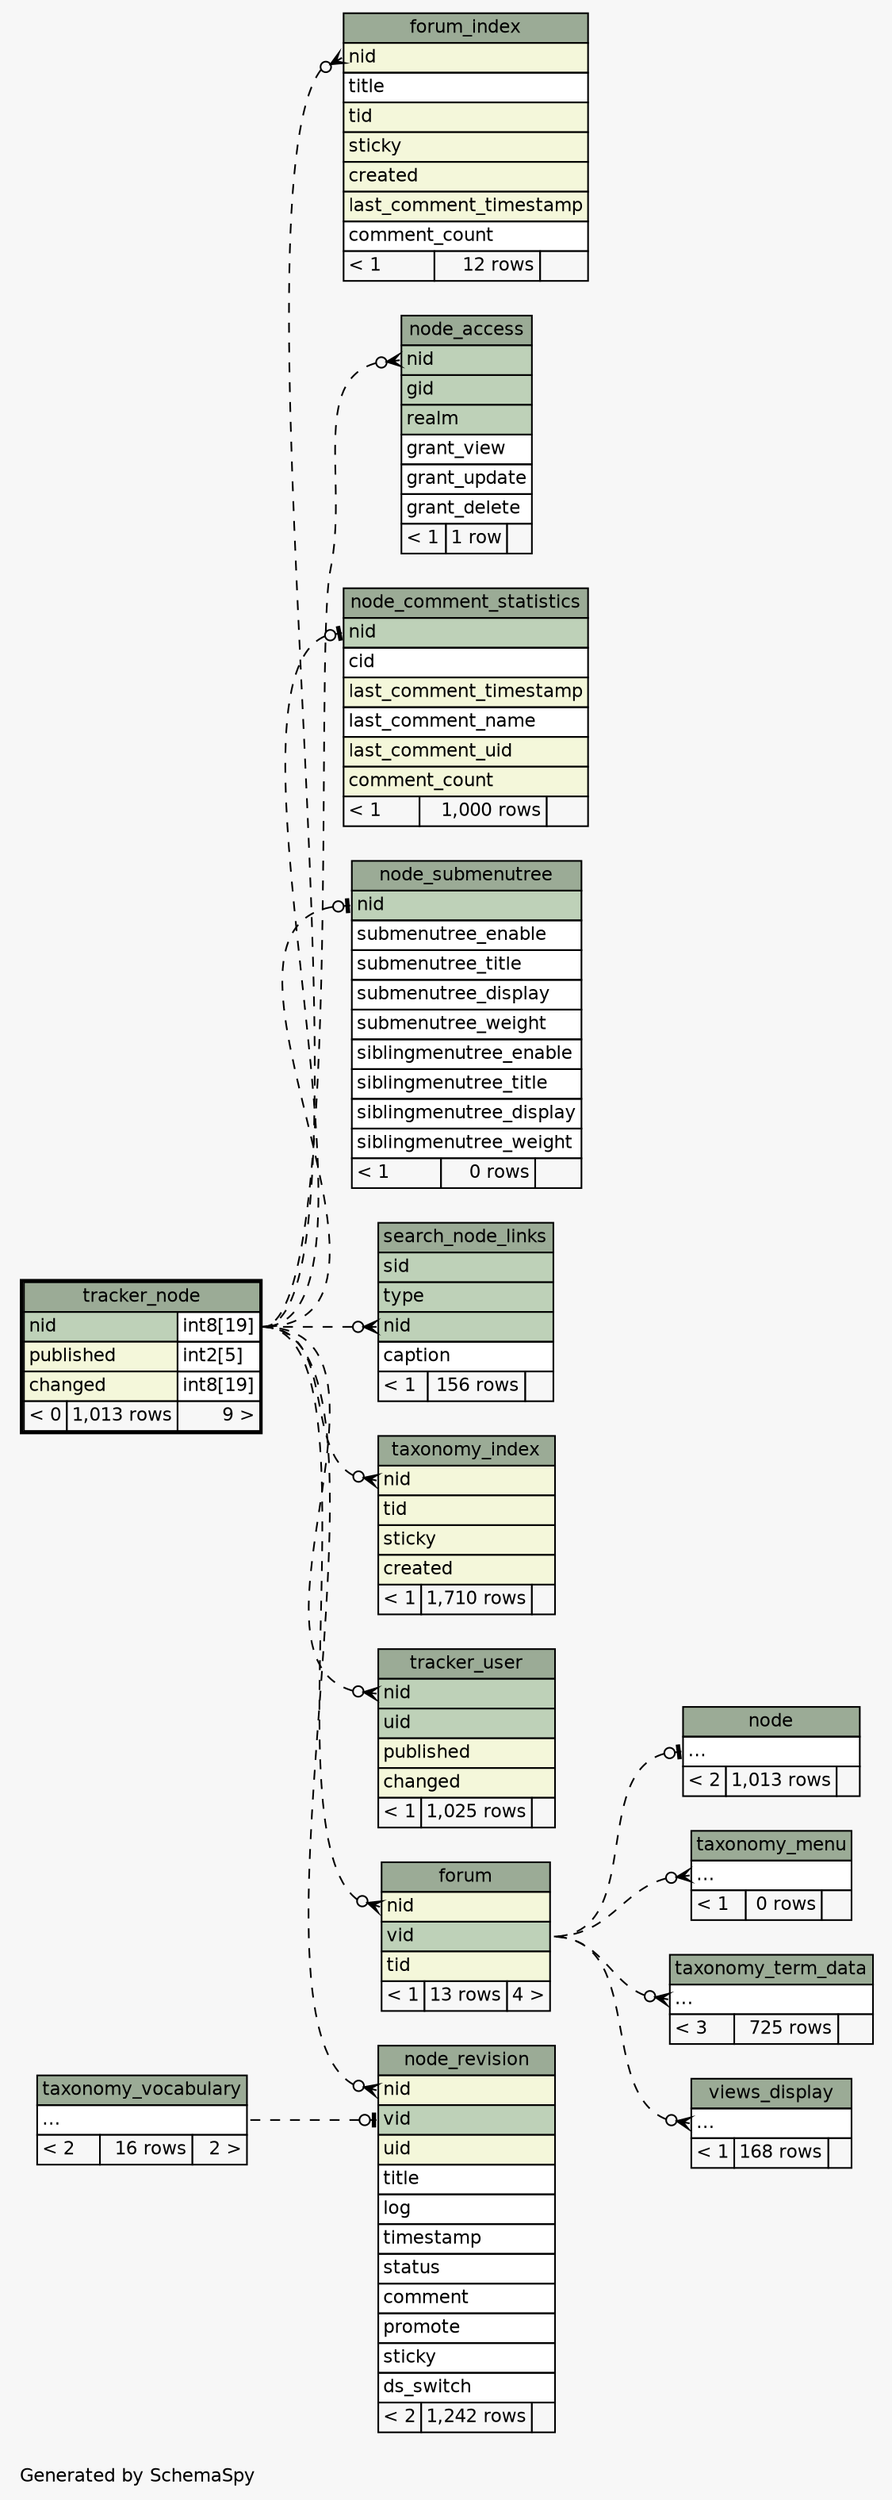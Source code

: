 // dot 2.30.1 on Mac OS X 10.8.3
// SchemaSpy rev 590
digraph "impliedTwoDegreesRelationshipsDiagram" {
  graph [
    rankdir="RL"
    bgcolor="#f7f7f7"
    label="\nGenerated by SchemaSpy"
    labeljust="l"
    nodesep="0.18"
    ranksep="0.46"
    fontname="Helvetica"
    fontsize="11"
  ];
  node [
    fontname="Helvetica"
    fontsize="11"
    shape="plaintext"
  ];
  edge [
    arrowsize="0.8"
  ];
  "forum":"nid":w -> "tracker_node":"nid.type":e [arrowhead=none dir=back arrowtail=crowodot style=dashed];
  "forum_index":"nid":w -> "tracker_node":"nid.type":e [arrowhead=none dir=back arrowtail=crowodot style=dashed];
  "node":"elipses":w -> "forum":"vid":e [arrowhead=none dir=back arrowtail=teeodot style=dashed];
  "node_access":"nid":w -> "tracker_node":"nid.type":e [arrowhead=none dir=back arrowtail=crowodot style=dashed];
  "node_comment_statistics":"nid":w -> "tracker_node":"nid.type":e [arrowhead=none dir=back arrowtail=teeodot style=dashed];
  "node_revision":"nid":w -> "tracker_node":"nid.type":e [arrowhead=none dir=back arrowtail=crowodot style=dashed];
  "node_revision":"vid":w -> "taxonomy_vocabulary":"elipses":e [arrowhead=none dir=back arrowtail=teeodot style=dashed];
  "node_submenutree":"nid":w -> "tracker_node":"nid.type":e [arrowhead=none dir=back arrowtail=teeodot style=dashed];
  "search_node_links":"nid":w -> "tracker_node":"nid.type":e [arrowhead=none dir=back arrowtail=crowodot style=dashed];
  "taxonomy_index":"nid":w -> "tracker_node":"nid.type":e [arrowhead=none dir=back arrowtail=crowodot style=dashed];
  "taxonomy_menu":"elipses":w -> "forum":"vid":e [arrowhead=none dir=back arrowtail=crowodot style=dashed];
  "taxonomy_term_data":"elipses":w -> "forum":"vid":e [arrowhead=none dir=back arrowtail=crowodot style=dashed];
  "tracker_user":"nid":w -> "tracker_node":"nid.type":e [arrowhead=none dir=back arrowtail=crowodot style=dashed];
  "views_display":"elipses":w -> "forum":"vid":e [arrowhead=none dir=back arrowtail=crowodot style=dashed];
  "forum" [
    label=<
    <TABLE BORDER="0" CELLBORDER="1" CELLSPACING="0" BGCOLOR="#ffffff">
      <TR><TD COLSPAN="3" BGCOLOR="#9bab96" ALIGN="CENTER">forum</TD></TR>
      <TR><TD PORT="nid" COLSPAN="3" BGCOLOR="#f4f7da" ALIGN="LEFT">nid</TD></TR>
      <TR><TD PORT="vid" COLSPAN="3" BGCOLOR="#bed1b8" ALIGN="LEFT">vid</TD></TR>
      <TR><TD PORT="tid" COLSPAN="3" BGCOLOR="#f4f7da" ALIGN="LEFT">tid</TD></TR>
      <TR><TD ALIGN="LEFT" BGCOLOR="#f7f7f7">&lt; 1</TD><TD ALIGN="RIGHT" BGCOLOR="#f7f7f7">13 rows</TD><TD ALIGN="RIGHT" BGCOLOR="#f7f7f7">4 &gt;</TD></TR>
    </TABLE>>
    URL="forum.html"
    tooltip="forum"
  ];
  "forum_index" [
    label=<
    <TABLE BORDER="0" CELLBORDER="1" CELLSPACING="0" BGCOLOR="#ffffff">
      <TR><TD COLSPAN="3" BGCOLOR="#9bab96" ALIGN="CENTER">forum_index</TD></TR>
      <TR><TD PORT="nid" COLSPAN="3" BGCOLOR="#f4f7da" ALIGN="LEFT">nid</TD></TR>
      <TR><TD PORT="title" COLSPAN="3" ALIGN="LEFT">title</TD></TR>
      <TR><TD PORT="tid" COLSPAN="3" BGCOLOR="#f4f7da" ALIGN="LEFT">tid</TD></TR>
      <TR><TD PORT="sticky" COLSPAN="3" BGCOLOR="#f4f7da" ALIGN="LEFT">sticky</TD></TR>
      <TR><TD PORT="created" COLSPAN="3" BGCOLOR="#f4f7da" ALIGN="LEFT">created</TD></TR>
      <TR><TD PORT="last_comment_timestamp" COLSPAN="3" BGCOLOR="#f4f7da" ALIGN="LEFT">last_comment_timestamp</TD></TR>
      <TR><TD PORT="comment_count" COLSPAN="3" ALIGN="LEFT">comment_count</TD></TR>
      <TR><TD ALIGN="LEFT" BGCOLOR="#f7f7f7">&lt; 1</TD><TD ALIGN="RIGHT" BGCOLOR="#f7f7f7">12 rows</TD><TD ALIGN="RIGHT" BGCOLOR="#f7f7f7">  </TD></TR>
    </TABLE>>
    URL="forum_index.html"
    tooltip="forum_index"
  ];
  "node" [
    label=<
    <TABLE BORDER="0" CELLBORDER="1" CELLSPACING="0" BGCOLOR="#ffffff">
      <TR><TD COLSPAN="3" BGCOLOR="#9bab96" ALIGN="CENTER">node</TD></TR>
      <TR><TD PORT="elipses" COLSPAN="3" ALIGN="LEFT">...</TD></TR>
      <TR><TD ALIGN="LEFT" BGCOLOR="#f7f7f7">&lt; 2</TD><TD ALIGN="RIGHT" BGCOLOR="#f7f7f7">1,013 rows</TD><TD ALIGN="RIGHT" BGCOLOR="#f7f7f7">  </TD></TR>
    </TABLE>>
    URL="node.html"
    tooltip="node"
  ];
  "node_access" [
    label=<
    <TABLE BORDER="0" CELLBORDER="1" CELLSPACING="0" BGCOLOR="#ffffff">
      <TR><TD COLSPAN="3" BGCOLOR="#9bab96" ALIGN="CENTER">node_access</TD></TR>
      <TR><TD PORT="nid" COLSPAN="3" BGCOLOR="#bed1b8" ALIGN="LEFT">nid</TD></TR>
      <TR><TD PORT="gid" COLSPAN="3" BGCOLOR="#bed1b8" ALIGN="LEFT">gid</TD></TR>
      <TR><TD PORT="realm" COLSPAN="3" BGCOLOR="#bed1b8" ALIGN="LEFT">realm</TD></TR>
      <TR><TD PORT="grant_view" COLSPAN="3" ALIGN="LEFT">grant_view</TD></TR>
      <TR><TD PORT="grant_update" COLSPAN="3" ALIGN="LEFT">grant_update</TD></TR>
      <TR><TD PORT="grant_delete" COLSPAN="3" ALIGN="LEFT">grant_delete</TD></TR>
      <TR><TD ALIGN="LEFT" BGCOLOR="#f7f7f7">&lt; 1</TD><TD ALIGN="RIGHT" BGCOLOR="#f7f7f7">1 row</TD><TD ALIGN="RIGHT" BGCOLOR="#f7f7f7">  </TD></TR>
    </TABLE>>
    URL="node_access.html"
    tooltip="node_access"
  ];
  "node_comment_statistics" [
    label=<
    <TABLE BORDER="0" CELLBORDER="1" CELLSPACING="0" BGCOLOR="#ffffff">
      <TR><TD COLSPAN="3" BGCOLOR="#9bab96" ALIGN="CENTER">node_comment_statistics</TD></TR>
      <TR><TD PORT="nid" COLSPAN="3" BGCOLOR="#bed1b8" ALIGN="LEFT">nid</TD></TR>
      <TR><TD PORT="cid" COLSPAN="3" ALIGN="LEFT">cid</TD></TR>
      <TR><TD PORT="last_comment_timestamp" COLSPAN="3" BGCOLOR="#f4f7da" ALIGN="LEFT">last_comment_timestamp</TD></TR>
      <TR><TD PORT="last_comment_name" COLSPAN="3" ALIGN="LEFT">last_comment_name</TD></TR>
      <TR><TD PORT="last_comment_uid" COLSPAN="3" BGCOLOR="#f4f7da" ALIGN="LEFT">last_comment_uid</TD></TR>
      <TR><TD PORT="comment_count" COLSPAN="3" BGCOLOR="#f4f7da" ALIGN="LEFT">comment_count</TD></TR>
      <TR><TD ALIGN="LEFT" BGCOLOR="#f7f7f7">&lt; 1</TD><TD ALIGN="RIGHT" BGCOLOR="#f7f7f7">1,000 rows</TD><TD ALIGN="RIGHT" BGCOLOR="#f7f7f7">  </TD></TR>
    </TABLE>>
    URL="node_comment_statistics.html"
    tooltip="node_comment_statistics"
  ];
  "node_revision" [
    label=<
    <TABLE BORDER="0" CELLBORDER="1" CELLSPACING="0" BGCOLOR="#ffffff">
      <TR><TD COLSPAN="3" BGCOLOR="#9bab96" ALIGN="CENTER">node_revision</TD></TR>
      <TR><TD PORT="nid" COLSPAN="3" BGCOLOR="#f4f7da" ALIGN="LEFT">nid</TD></TR>
      <TR><TD PORT="vid" COLSPAN="3" BGCOLOR="#bed1b8" ALIGN="LEFT">vid</TD></TR>
      <TR><TD PORT="uid" COLSPAN="3" BGCOLOR="#f4f7da" ALIGN="LEFT">uid</TD></TR>
      <TR><TD PORT="title" COLSPAN="3" ALIGN="LEFT">title</TD></TR>
      <TR><TD PORT="log" COLSPAN="3" ALIGN="LEFT">log</TD></TR>
      <TR><TD PORT="timestamp" COLSPAN="3" ALIGN="LEFT">timestamp</TD></TR>
      <TR><TD PORT="status" COLSPAN="3" ALIGN="LEFT">status</TD></TR>
      <TR><TD PORT="comment" COLSPAN="3" ALIGN="LEFT">comment</TD></TR>
      <TR><TD PORT="promote" COLSPAN="3" ALIGN="LEFT">promote</TD></TR>
      <TR><TD PORT="sticky" COLSPAN="3" ALIGN="LEFT">sticky</TD></TR>
      <TR><TD PORT="ds_switch" COLSPAN="3" ALIGN="LEFT">ds_switch</TD></TR>
      <TR><TD ALIGN="LEFT" BGCOLOR="#f7f7f7">&lt; 2</TD><TD ALIGN="RIGHT" BGCOLOR="#f7f7f7">1,242 rows</TD><TD ALIGN="RIGHT" BGCOLOR="#f7f7f7">  </TD></TR>
    </TABLE>>
    URL="node_revision.html"
    tooltip="node_revision"
  ];
  "node_submenutree" [
    label=<
    <TABLE BORDER="0" CELLBORDER="1" CELLSPACING="0" BGCOLOR="#ffffff">
      <TR><TD COLSPAN="3" BGCOLOR="#9bab96" ALIGN="CENTER">node_submenutree</TD></TR>
      <TR><TD PORT="nid" COLSPAN="3" BGCOLOR="#bed1b8" ALIGN="LEFT">nid</TD></TR>
      <TR><TD PORT="submenutree_enable" COLSPAN="3" ALIGN="LEFT">submenutree_enable</TD></TR>
      <TR><TD PORT="submenutree_title" COLSPAN="3" ALIGN="LEFT">submenutree_title</TD></TR>
      <TR><TD PORT="submenutree_display" COLSPAN="3" ALIGN="LEFT">submenutree_display</TD></TR>
      <TR><TD PORT="submenutree_weight" COLSPAN="3" ALIGN="LEFT">submenutree_weight</TD></TR>
      <TR><TD PORT="siblingmenutree_enable" COLSPAN="3" ALIGN="LEFT">siblingmenutree_enable</TD></TR>
      <TR><TD PORT="siblingmenutree_title" COLSPAN="3" ALIGN="LEFT">siblingmenutree_title</TD></TR>
      <TR><TD PORT="siblingmenutree_display" COLSPAN="3" ALIGN="LEFT">siblingmenutree_display</TD></TR>
      <TR><TD PORT="siblingmenutree_weight" COLSPAN="3" ALIGN="LEFT">siblingmenutree_weight</TD></TR>
      <TR><TD ALIGN="LEFT" BGCOLOR="#f7f7f7">&lt; 1</TD><TD ALIGN="RIGHT" BGCOLOR="#f7f7f7">0 rows</TD><TD ALIGN="RIGHT" BGCOLOR="#f7f7f7">  </TD></TR>
    </TABLE>>
    URL="node_submenutree.html"
    tooltip="node_submenutree"
  ];
  "search_node_links" [
    label=<
    <TABLE BORDER="0" CELLBORDER="1" CELLSPACING="0" BGCOLOR="#ffffff">
      <TR><TD COLSPAN="3" BGCOLOR="#9bab96" ALIGN="CENTER">search_node_links</TD></TR>
      <TR><TD PORT="sid" COLSPAN="3" BGCOLOR="#bed1b8" ALIGN="LEFT">sid</TD></TR>
      <TR><TD PORT="type" COLSPAN="3" BGCOLOR="#bed1b8" ALIGN="LEFT">type</TD></TR>
      <TR><TD PORT="nid" COLSPAN="3" BGCOLOR="#bed1b8" ALIGN="LEFT">nid</TD></TR>
      <TR><TD PORT="caption" COLSPAN="3" ALIGN="LEFT">caption</TD></TR>
      <TR><TD ALIGN="LEFT" BGCOLOR="#f7f7f7">&lt; 1</TD><TD ALIGN="RIGHT" BGCOLOR="#f7f7f7">156 rows</TD><TD ALIGN="RIGHT" BGCOLOR="#f7f7f7">  </TD></TR>
    </TABLE>>
    URL="search_node_links.html"
    tooltip="search_node_links"
  ];
  "taxonomy_index" [
    label=<
    <TABLE BORDER="0" CELLBORDER="1" CELLSPACING="0" BGCOLOR="#ffffff">
      <TR><TD COLSPAN="3" BGCOLOR="#9bab96" ALIGN="CENTER">taxonomy_index</TD></TR>
      <TR><TD PORT="nid" COLSPAN="3" BGCOLOR="#f4f7da" ALIGN="LEFT">nid</TD></TR>
      <TR><TD PORT="tid" COLSPAN="3" BGCOLOR="#f4f7da" ALIGN="LEFT">tid</TD></TR>
      <TR><TD PORT="sticky" COLSPAN="3" BGCOLOR="#f4f7da" ALIGN="LEFT">sticky</TD></TR>
      <TR><TD PORT="created" COLSPAN="3" BGCOLOR="#f4f7da" ALIGN="LEFT">created</TD></TR>
      <TR><TD ALIGN="LEFT" BGCOLOR="#f7f7f7">&lt; 1</TD><TD ALIGN="RIGHT" BGCOLOR="#f7f7f7">1,710 rows</TD><TD ALIGN="RIGHT" BGCOLOR="#f7f7f7">  </TD></TR>
    </TABLE>>
    URL="taxonomy_index.html"
    tooltip="taxonomy_index"
  ];
  "taxonomy_menu" [
    label=<
    <TABLE BORDER="0" CELLBORDER="1" CELLSPACING="0" BGCOLOR="#ffffff">
      <TR><TD COLSPAN="3" BGCOLOR="#9bab96" ALIGN="CENTER">taxonomy_menu</TD></TR>
      <TR><TD PORT="elipses" COLSPAN="3" ALIGN="LEFT">...</TD></TR>
      <TR><TD ALIGN="LEFT" BGCOLOR="#f7f7f7">&lt; 1</TD><TD ALIGN="RIGHT" BGCOLOR="#f7f7f7">0 rows</TD><TD ALIGN="RIGHT" BGCOLOR="#f7f7f7">  </TD></TR>
    </TABLE>>
    URL="taxonomy_menu.html"
    tooltip="taxonomy_menu"
  ];
  "taxonomy_term_data" [
    label=<
    <TABLE BORDER="0" CELLBORDER="1" CELLSPACING="0" BGCOLOR="#ffffff">
      <TR><TD COLSPAN="3" BGCOLOR="#9bab96" ALIGN="CENTER">taxonomy_term_data</TD></TR>
      <TR><TD PORT="elipses" COLSPAN="3" ALIGN="LEFT">...</TD></TR>
      <TR><TD ALIGN="LEFT" BGCOLOR="#f7f7f7">&lt; 3</TD><TD ALIGN="RIGHT" BGCOLOR="#f7f7f7">725 rows</TD><TD ALIGN="RIGHT" BGCOLOR="#f7f7f7">  </TD></TR>
    </TABLE>>
    URL="taxonomy_term_data.html"
    tooltip="taxonomy_term_data"
  ];
  "taxonomy_vocabulary" [
    label=<
    <TABLE BORDER="0" CELLBORDER="1" CELLSPACING="0" BGCOLOR="#ffffff">
      <TR><TD COLSPAN="3" BGCOLOR="#9bab96" ALIGN="CENTER">taxonomy_vocabulary</TD></TR>
      <TR><TD PORT="elipses" COLSPAN="3" ALIGN="LEFT">...</TD></TR>
      <TR><TD ALIGN="LEFT" BGCOLOR="#f7f7f7">&lt; 2</TD><TD ALIGN="RIGHT" BGCOLOR="#f7f7f7">16 rows</TD><TD ALIGN="RIGHT" BGCOLOR="#f7f7f7">2 &gt;</TD></TR>
    </TABLE>>
    URL="taxonomy_vocabulary.html"
    tooltip="taxonomy_vocabulary"
  ];
  "tracker_node" [
    label=<
    <TABLE BORDER="2" CELLBORDER="1" CELLSPACING="0" BGCOLOR="#ffffff">
      <TR><TD COLSPAN="3" BGCOLOR="#9bab96" ALIGN="CENTER">tracker_node</TD></TR>
      <TR><TD PORT="nid" COLSPAN="2" BGCOLOR="#bed1b8" ALIGN="LEFT">nid</TD><TD PORT="nid.type" ALIGN="LEFT">int8[19]</TD></TR>
      <TR><TD PORT="published" COLSPAN="2" BGCOLOR="#f4f7da" ALIGN="LEFT">published</TD><TD PORT="published.type" ALIGN="LEFT">int2[5]</TD></TR>
      <TR><TD PORT="changed" COLSPAN="2" BGCOLOR="#f4f7da" ALIGN="LEFT">changed</TD><TD PORT="changed.type" ALIGN="LEFT">int8[19]</TD></TR>
      <TR><TD ALIGN="LEFT" BGCOLOR="#f7f7f7">&lt; 0</TD><TD ALIGN="RIGHT" BGCOLOR="#f7f7f7">1,013 rows</TD><TD ALIGN="RIGHT" BGCOLOR="#f7f7f7">9 &gt;</TD></TR>
    </TABLE>>
    URL="tracker_node.html"
    tooltip="tracker_node"
  ];
  "tracker_user" [
    label=<
    <TABLE BORDER="0" CELLBORDER="1" CELLSPACING="0" BGCOLOR="#ffffff">
      <TR><TD COLSPAN="3" BGCOLOR="#9bab96" ALIGN="CENTER">tracker_user</TD></TR>
      <TR><TD PORT="nid" COLSPAN="3" BGCOLOR="#bed1b8" ALIGN="LEFT">nid</TD></TR>
      <TR><TD PORT="uid" COLSPAN="3" BGCOLOR="#bed1b8" ALIGN="LEFT">uid</TD></TR>
      <TR><TD PORT="published" COLSPAN="3" BGCOLOR="#f4f7da" ALIGN="LEFT">published</TD></TR>
      <TR><TD PORT="changed" COLSPAN="3" BGCOLOR="#f4f7da" ALIGN="LEFT">changed</TD></TR>
      <TR><TD ALIGN="LEFT" BGCOLOR="#f7f7f7">&lt; 1</TD><TD ALIGN="RIGHT" BGCOLOR="#f7f7f7">1,025 rows</TD><TD ALIGN="RIGHT" BGCOLOR="#f7f7f7">  </TD></TR>
    </TABLE>>
    URL="tracker_user.html"
    tooltip="tracker_user"
  ];
  "views_display" [
    label=<
    <TABLE BORDER="0" CELLBORDER="1" CELLSPACING="0" BGCOLOR="#ffffff">
      <TR><TD COLSPAN="3" BGCOLOR="#9bab96" ALIGN="CENTER">views_display</TD></TR>
      <TR><TD PORT="elipses" COLSPAN="3" ALIGN="LEFT">...</TD></TR>
      <TR><TD ALIGN="LEFT" BGCOLOR="#f7f7f7">&lt; 1</TD><TD ALIGN="RIGHT" BGCOLOR="#f7f7f7">168 rows</TD><TD ALIGN="RIGHT" BGCOLOR="#f7f7f7">  </TD></TR>
    </TABLE>>
    URL="views_display.html"
    tooltip="views_display"
  ];
}
